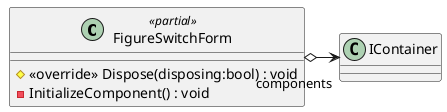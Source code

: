 @startuml
class FigureSwitchForm <<partial>> {
    # <<override>> Dispose(disposing:bool) : void
    - InitializeComponent() : void
}
FigureSwitchForm o-> "components" IContainer
@enduml
